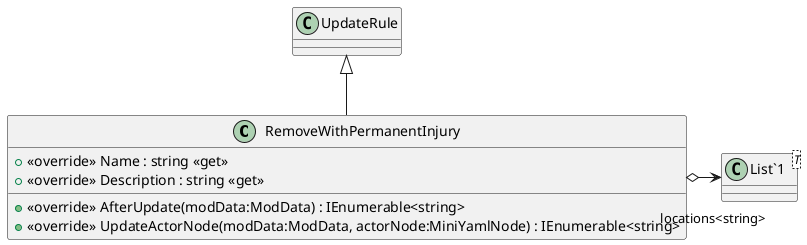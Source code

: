@startuml
class RemoveWithPermanentInjury {
    + <<override>> Name : string <<get>>
    + <<override>> Description : string <<get>>
    + <<override>> AfterUpdate(modData:ModData) : IEnumerable<string>
    + <<override>> UpdateActorNode(modData:ModData, actorNode:MiniYamlNode) : IEnumerable<string>
}
class "List`1"<T> {
}
UpdateRule <|-- RemoveWithPermanentInjury
RemoveWithPermanentInjury o-> "locations<string>" "List`1"
@enduml
